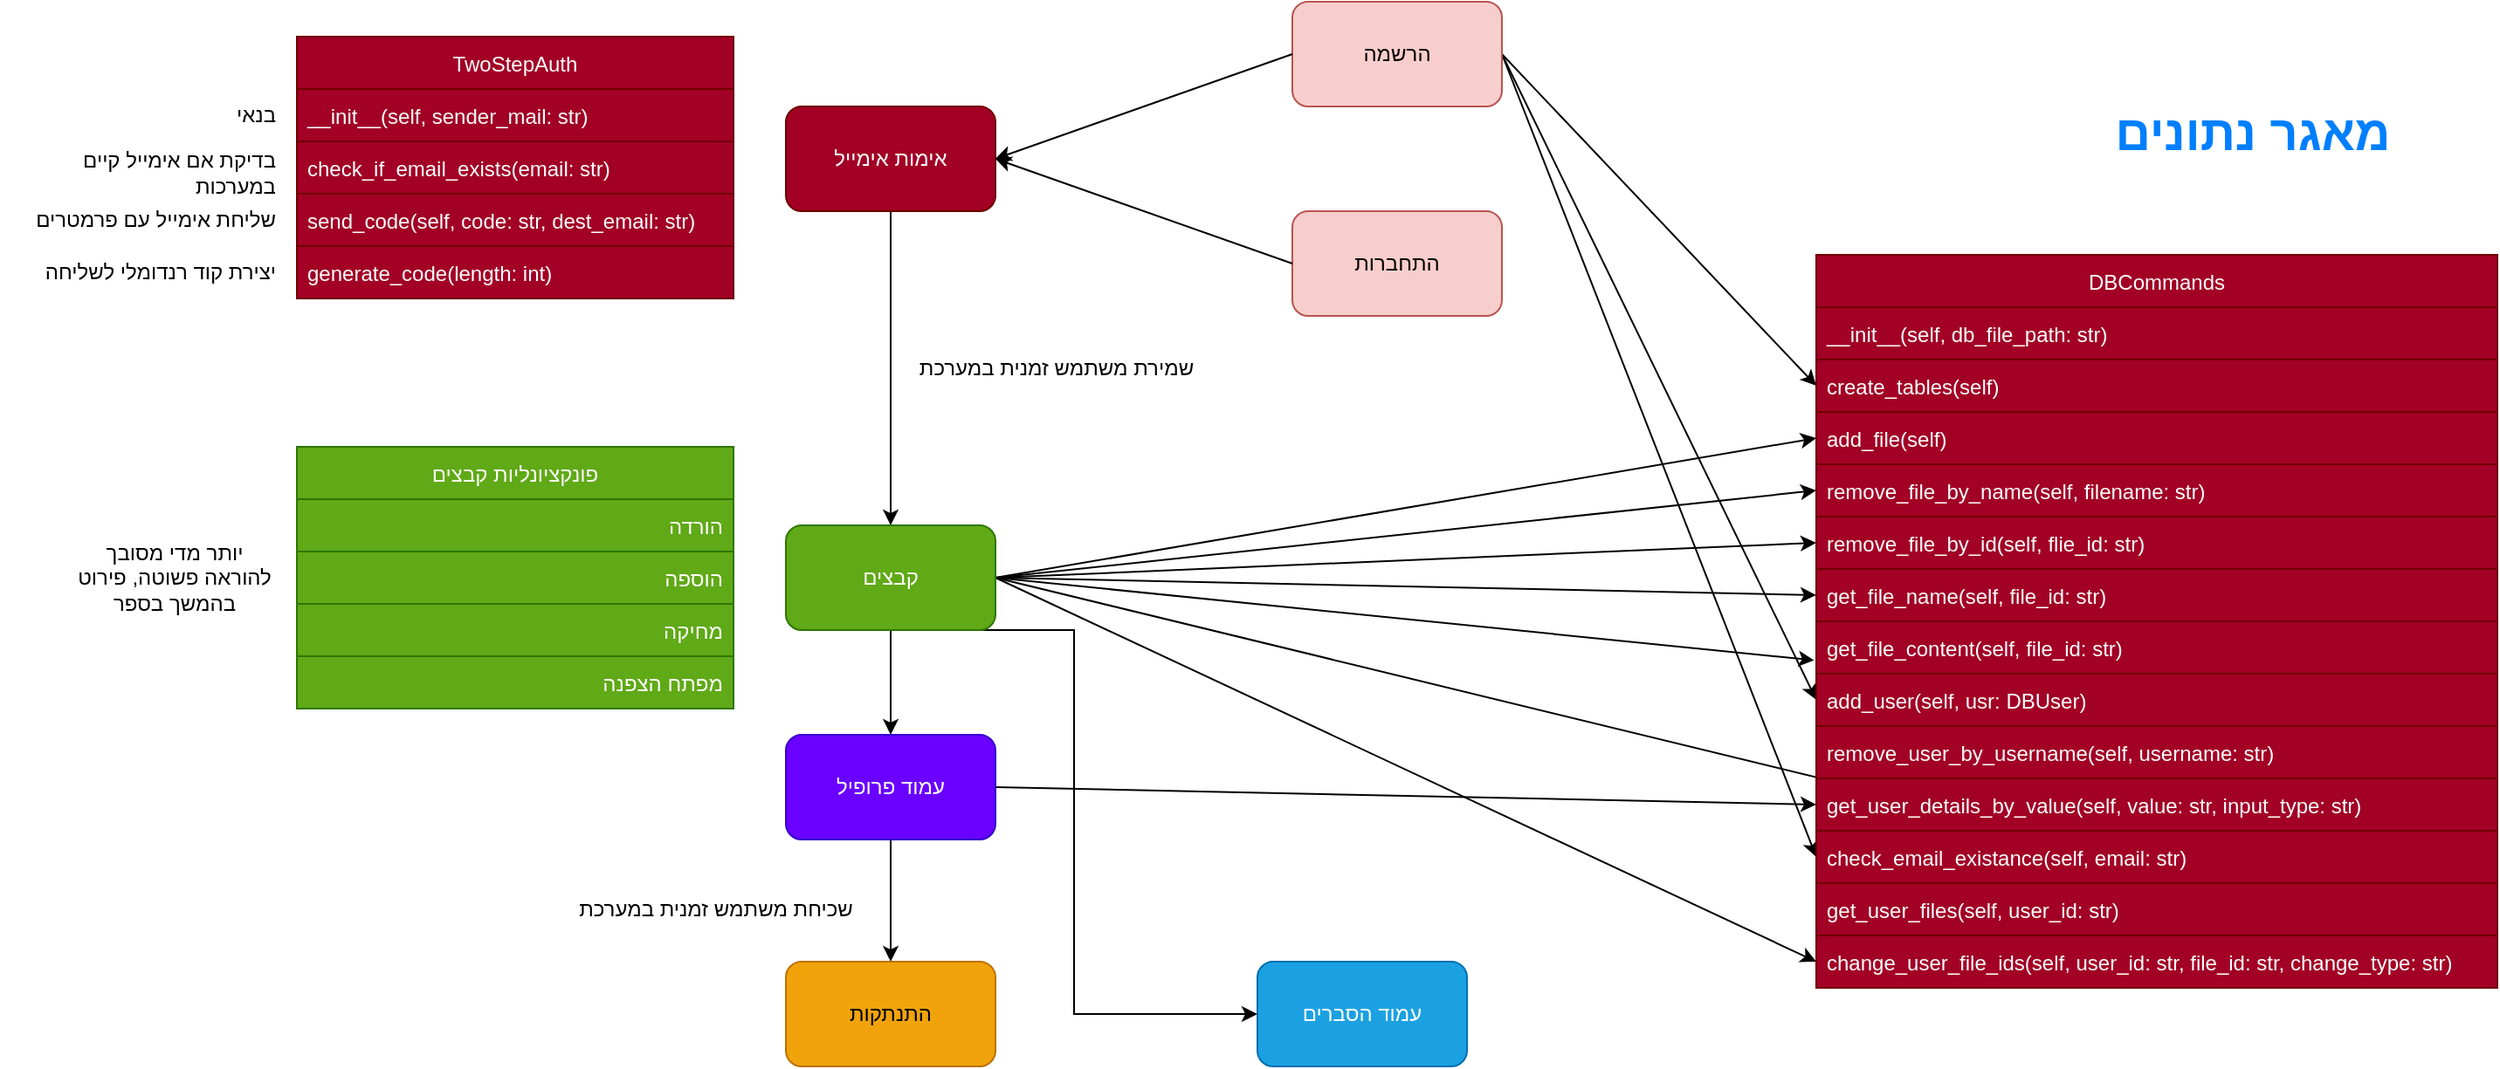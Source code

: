 <mxfile version="18.1.3" type="device"><diagram id="1eewwMqeq9zSKYNMcOBU" name="Page-1"><mxGraphModel dx="2912" dy="1225" grid="1" gridSize="10" guides="1" tooltips="1" connect="1" arrows="1" fold="1" page="1" pageScale="1" pageWidth="850" pageHeight="1100" math="0" shadow="0"><root><mxCell id="0"/><mxCell id="1" parent="0"/><mxCell id="uQpm8ZWJxEc-4Cyf8EX1-65" style="edgeStyle=none;rounded=0;orthogonalLoop=1;jettySize=auto;html=1;exitX=1;exitY=0.5;exitDx=0;exitDy=0;entryX=0;entryY=0.5;entryDx=0;entryDy=0;fontSize=28;fontColor=#007FFF;" edge="1" parent="1" source="uQpm8ZWJxEc-4Cyf8EX1-1" target="uQpm8ZWJxEc-4Cyf8EX1-46"><mxGeometry relative="1" as="geometry"/></mxCell><mxCell id="uQpm8ZWJxEc-4Cyf8EX1-66" style="edgeStyle=none;rounded=0;orthogonalLoop=1;jettySize=auto;html=1;exitX=1;exitY=0.5;exitDx=0;exitDy=0;entryX=0;entryY=0.5;entryDx=0;entryDy=0;fontSize=28;fontColor=#007FFF;" edge="1" parent="1" source="uQpm8ZWJxEc-4Cyf8EX1-1" target="uQpm8ZWJxEc-4Cyf8EX1-59"><mxGeometry relative="1" as="geometry"/></mxCell><mxCell id="uQpm8ZWJxEc-4Cyf8EX1-68" style="edgeStyle=none;rounded=0;orthogonalLoop=1;jettySize=auto;html=1;exitX=1;exitY=0.5;exitDx=0;exitDy=0;entryX=0;entryY=0.5;entryDx=0;entryDy=0;fontSize=28;fontColor=#007FFF;" edge="1" parent="1" source="uQpm8ZWJxEc-4Cyf8EX1-1" target="uQpm8ZWJxEc-4Cyf8EX1-60"><mxGeometry relative="1" as="geometry"/></mxCell><mxCell id="uQpm8ZWJxEc-4Cyf8EX1-1" value="הרשמה" style="rounded=1;whiteSpace=wrap;html=1;fillColor=#f8cecc;strokeColor=#b85450;" vertex="1" parent="1"><mxGeometry x="560" y="80" width="120" height="60" as="geometry"/></mxCell><mxCell id="uQpm8ZWJxEc-4Cyf8EX1-3" value="התחברות" style="rounded=1;whiteSpace=wrap;html=1;fillColor=#f8cecc;strokeColor=#b85450;" vertex="1" parent="1"><mxGeometry x="560" y="200" width="120" height="60" as="geometry"/></mxCell><mxCell id="uQpm8ZWJxEc-4Cyf8EX1-18" style="edgeStyle=orthogonalEdgeStyle;rounded=0;orthogonalLoop=1;jettySize=auto;html=1;exitX=0.5;exitY=1;exitDx=0;exitDy=0;" edge="1" parent="1" source="uQpm8ZWJxEc-4Cyf8EX1-5" target="uQpm8ZWJxEc-4Cyf8EX1-17"><mxGeometry relative="1" as="geometry"/></mxCell><mxCell id="uQpm8ZWJxEc-4Cyf8EX1-5" value="אימות אימייל" style="rounded=1;whiteSpace=wrap;html=1;fillColor=#a20025;strokeColor=#6F0000;fontColor=#ffffff;" vertex="1" parent="1"><mxGeometry x="270" y="140" width="120" height="60" as="geometry"/></mxCell><mxCell id="uQpm8ZWJxEc-4Cyf8EX1-7" value="" style="endArrow=classic;html=1;rounded=0;exitX=0;exitY=0.5;exitDx=0;exitDy=0;entryX=1;entryY=0.5;entryDx=0;entryDy=0;" edge="1" parent="1" source="uQpm8ZWJxEc-4Cyf8EX1-1" target="uQpm8ZWJxEc-4Cyf8EX1-5"><mxGeometry width="50" height="50" relative="1" as="geometry"><mxPoint x="470" y="200" as="sourcePoint"/><mxPoint x="520" y="150" as="targetPoint"/></mxGeometry></mxCell><mxCell id="uQpm8ZWJxEc-4Cyf8EX1-8" value="" style="endArrow=classic;html=1;rounded=0;exitX=0;exitY=0.5;exitDx=0;exitDy=0;entryX=1;entryY=0.5;entryDx=0;entryDy=0;" edge="1" parent="1" source="uQpm8ZWJxEc-4Cyf8EX1-3" target="uQpm8ZWJxEc-4Cyf8EX1-5"><mxGeometry width="50" height="50" relative="1" as="geometry"><mxPoint x="520" y="220" as="sourcePoint"/><mxPoint x="380" y="280" as="targetPoint"/></mxGeometry></mxCell><mxCell id="uQpm8ZWJxEc-4Cyf8EX1-10" value="TwoStepAuth" style="swimlane;fontStyle=0;childLayout=stackLayout;horizontal=1;startSize=30;horizontalStack=0;resizeParent=1;resizeParentMax=0;resizeLast=0;collapsible=1;marginBottom=0;fillColor=#a20025;fontColor=#ffffff;strokeColor=#6F0000;" vertex="1" parent="1"><mxGeometry x="-10" y="100" width="250" height="150" as="geometry"/></mxCell><mxCell id="uQpm8ZWJxEc-4Cyf8EX1-11" value="__init__(self, sender_mail: str)" style="text;strokeColor=#6F0000;fillColor=#a20025;align=left;verticalAlign=middle;spacingLeft=4;spacingRight=4;overflow=hidden;points=[[0,0.5],[1,0.5]];portConstraint=eastwest;rotatable=0;fontColor=#ffffff;" vertex="1" parent="uQpm8ZWJxEc-4Cyf8EX1-10"><mxGeometry y="30" width="250" height="30" as="geometry"/></mxCell><mxCell id="uQpm8ZWJxEc-4Cyf8EX1-12" value="check_if_email_exists(email: str)" style="text;strokeColor=#6F0000;fillColor=#a20025;align=left;verticalAlign=middle;spacingLeft=4;spacingRight=4;overflow=hidden;points=[[0,0.5],[1,0.5]];portConstraint=eastwest;rotatable=0;fontColor=#ffffff;" vertex="1" parent="uQpm8ZWJxEc-4Cyf8EX1-10"><mxGeometry y="60" width="250" height="30" as="geometry"/></mxCell><mxCell id="uQpm8ZWJxEc-4Cyf8EX1-13" value="send_code(self, code: str, dest_email: str)" style="text;strokeColor=#6F0000;fillColor=#a20025;align=left;verticalAlign=middle;spacingLeft=4;spacingRight=4;overflow=hidden;points=[[0,0.5],[1,0.5]];portConstraint=eastwest;rotatable=0;fontColor=#ffffff;" vertex="1" parent="uQpm8ZWJxEc-4Cyf8EX1-10"><mxGeometry y="90" width="250" height="30" as="geometry"/></mxCell><mxCell id="uQpm8ZWJxEc-4Cyf8EX1-16" value="generate_code(length: int)" style="text;strokeColor=#6F0000;fillColor=#a20025;align=left;verticalAlign=middle;spacingLeft=4;spacingRight=4;overflow=hidden;points=[[0,0.5],[1,0.5]];portConstraint=eastwest;rotatable=0;fontColor=#ffffff;" vertex="1" parent="uQpm8ZWJxEc-4Cyf8EX1-10"><mxGeometry y="120" width="250" height="30" as="geometry"/></mxCell><mxCell id="uQpm8ZWJxEc-4Cyf8EX1-34" style="edgeStyle=orthogonalEdgeStyle;rounded=0;orthogonalLoop=1;jettySize=auto;html=1;exitX=0.5;exitY=1;exitDx=0;exitDy=0;entryX=0.5;entryY=0;entryDx=0;entryDy=0;" edge="1" parent="1" source="uQpm8ZWJxEc-4Cyf8EX1-17" target="uQpm8ZWJxEc-4Cyf8EX1-33"><mxGeometry relative="1" as="geometry"/></mxCell><mxCell id="uQpm8ZWJxEc-4Cyf8EX1-36" style="rounded=0;orthogonalLoop=1;jettySize=auto;html=1;exitX=0.5;exitY=1;exitDx=0;exitDy=0;entryX=0;entryY=0.5;entryDx=0;entryDy=0;edgeStyle=elbowEdgeStyle;" edge="1" parent="1" source="uQpm8ZWJxEc-4Cyf8EX1-17" target="uQpm8ZWJxEc-4Cyf8EX1-32"><mxGeometry relative="1" as="geometry"/></mxCell><mxCell id="uQpm8ZWJxEc-4Cyf8EX1-75" style="rounded=0;orthogonalLoop=1;jettySize=auto;html=1;exitX=1;exitY=0.5;exitDx=0;exitDy=0;entryX=0;entryY=0.5;entryDx=0;entryDy=0;" edge="1" parent="1" source="uQpm8ZWJxEc-4Cyf8EX1-17" target="uQpm8ZWJxEc-4Cyf8EX1-47"><mxGeometry relative="1" as="geometry"/></mxCell><mxCell id="uQpm8ZWJxEc-4Cyf8EX1-76" style="rounded=0;orthogonalLoop=1;jettySize=auto;html=1;exitX=1;exitY=0.5;exitDx=0;exitDy=0;entryX=0;entryY=0.5;entryDx=0;entryDy=0;" edge="1" parent="1" source="uQpm8ZWJxEc-4Cyf8EX1-17" target="uQpm8ZWJxEc-4Cyf8EX1-48"><mxGeometry relative="1" as="geometry"/></mxCell><mxCell id="uQpm8ZWJxEc-4Cyf8EX1-77" style="rounded=0;orthogonalLoop=1;jettySize=auto;html=1;exitX=1;exitY=0.5;exitDx=0;exitDy=0;entryX=0;entryY=0.5;entryDx=0;entryDy=0;" edge="1" parent="1" source="uQpm8ZWJxEc-4Cyf8EX1-17" target="uQpm8ZWJxEc-4Cyf8EX1-53"><mxGeometry relative="1" as="geometry"/></mxCell><mxCell id="uQpm8ZWJxEc-4Cyf8EX1-78" style="rounded=0;orthogonalLoop=1;jettySize=auto;html=1;exitX=1;exitY=0.5;exitDx=0;exitDy=0;entryX=0;entryY=0.5;entryDx=0;entryDy=0;" edge="1" parent="1" source="uQpm8ZWJxEc-4Cyf8EX1-17" target="uQpm8ZWJxEc-4Cyf8EX1-55"><mxGeometry relative="1" as="geometry"/></mxCell><mxCell id="uQpm8ZWJxEc-4Cyf8EX1-79" style="rounded=0;orthogonalLoop=1;jettySize=auto;html=1;exitX=1;exitY=0.5;exitDx=0;exitDy=0;entryX=-0.003;entryY=0.744;entryDx=0;entryDy=0;entryPerimeter=0;" edge="1" parent="1" source="uQpm8ZWJxEc-4Cyf8EX1-17" target="uQpm8ZWJxEc-4Cyf8EX1-58"><mxGeometry relative="1" as="geometry"/></mxCell><mxCell id="uQpm8ZWJxEc-4Cyf8EX1-81" style="edgeStyle=none;rounded=0;orthogonalLoop=1;jettySize=auto;html=1;exitX=1;exitY=0.5;exitDx=0;exitDy=0;" edge="1" parent="1" source="uQpm8ZWJxEc-4Cyf8EX1-17"><mxGeometry relative="1" as="geometry"><mxPoint x="1130.0" y="590" as="targetPoint"/></mxGeometry></mxCell><mxCell id="uQpm8ZWJxEc-4Cyf8EX1-82" style="edgeStyle=none;rounded=0;orthogonalLoop=1;jettySize=auto;html=1;exitX=1;exitY=0.5;exitDx=0;exitDy=0;entryX=0;entryY=0.5;entryDx=0;entryDy=0;" edge="1" parent="1" source="uQpm8ZWJxEc-4Cyf8EX1-17" target="uQpm8ZWJxEc-4Cyf8EX1-63"><mxGeometry relative="1" as="geometry"/></mxCell><mxCell id="uQpm8ZWJxEc-4Cyf8EX1-17" value="קבצים" style="rounded=1;whiteSpace=wrap;html=1;fillColor=#60a917;strokeColor=#2D7600;fontColor=#ffffff;" vertex="1" parent="1"><mxGeometry x="270" y="380" width="120" height="60" as="geometry"/></mxCell><mxCell id="uQpm8ZWJxEc-4Cyf8EX1-25" value="פונקציונליות קבצים" style="swimlane;fontStyle=0;childLayout=stackLayout;horizontal=1;startSize=30;horizontalStack=0;resizeParent=1;resizeParentMax=0;resizeLast=0;collapsible=1;marginBottom=0;fillColor=#60a917;fontColor=#ffffff;strokeColor=#2D7600;" vertex="1" parent="1"><mxGeometry x="-10" y="335" width="250" height="150" as="geometry"/></mxCell><mxCell id="uQpm8ZWJxEc-4Cyf8EX1-26" value="הורדה" style="text;strokeColor=#2D7600;fillColor=#60a917;align=right;verticalAlign=middle;spacingLeft=4;spacingRight=4;overflow=hidden;points=[[0,0.5],[1,0.5]];portConstraint=eastwest;rotatable=0;fontColor=#ffffff;" vertex="1" parent="uQpm8ZWJxEc-4Cyf8EX1-25"><mxGeometry y="30" width="250" height="30" as="geometry"/></mxCell><mxCell id="uQpm8ZWJxEc-4Cyf8EX1-27" value="הוספה" style="text;strokeColor=#2D7600;fillColor=#60a917;align=right;verticalAlign=middle;spacingLeft=4;spacingRight=4;overflow=hidden;points=[[0,0.5],[1,0.5]];portConstraint=eastwest;rotatable=0;fontColor=#ffffff;" vertex="1" parent="uQpm8ZWJxEc-4Cyf8EX1-25"><mxGeometry y="60" width="250" height="30" as="geometry"/></mxCell><mxCell id="uQpm8ZWJxEc-4Cyf8EX1-28" value="מחיקה" style="text;strokeColor=#2D7600;fillColor=#60a917;align=right;verticalAlign=middle;spacingLeft=4;spacingRight=4;overflow=hidden;points=[[0,0.5],[1,0.5]];portConstraint=eastwest;rotatable=0;fontColor=#ffffff;" vertex="1" parent="uQpm8ZWJxEc-4Cyf8EX1-25"><mxGeometry y="90" width="250" height="30" as="geometry"/></mxCell><mxCell id="uQpm8ZWJxEc-4Cyf8EX1-29" value="מפתח הצפנה" style="text;strokeColor=#2D7600;fillColor=#60a917;align=right;verticalAlign=middle;spacingLeft=4;spacingRight=4;overflow=hidden;points=[[0,0.5],[1,0.5]];portConstraint=eastwest;rotatable=0;fontColor=#ffffff;" vertex="1" parent="uQpm8ZWJxEc-4Cyf8EX1-25"><mxGeometry y="120" width="250" height="30" as="geometry"/></mxCell><mxCell id="uQpm8ZWJxEc-4Cyf8EX1-31" value="שמירת משתמש זמנית במערכת" style="text;html=1;strokeColor=none;fillColor=none;align=center;verticalAlign=middle;whiteSpace=wrap;rounded=0;" vertex="1" parent="1"><mxGeometry x="345" y="260" width="160" height="60" as="geometry"/></mxCell><mxCell id="uQpm8ZWJxEc-4Cyf8EX1-32" value="עמוד הסברים" style="rounded=1;whiteSpace=wrap;html=1;fillColor=#1ba1e2;strokeColor=#006EAF;fontColor=#ffffff;" vertex="1" parent="1"><mxGeometry x="540" y="630" width="120" height="60" as="geometry"/></mxCell><mxCell id="uQpm8ZWJxEc-4Cyf8EX1-38" style="edgeStyle=none;rounded=0;orthogonalLoop=1;jettySize=auto;html=1;exitX=0.5;exitY=1;exitDx=0;exitDy=0;entryX=0.5;entryY=0;entryDx=0;entryDy=0;" edge="1" parent="1" source="uQpm8ZWJxEc-4Cyf8EX1-33" target="uQpm8ZWJxEc-4Cyf8EX1-37"><mxGeometry relative="1" as="geometry"/></mxCell><mxCell id="uQpm8ZWJxEc-4Cyf8EX1-80" style="rounded=0;orthogonalLoop=1;jettySize=auto;html=1;exitX=1;exitY=0.5;exitDx=0;exitDy=0;entryX=0;entryY=0.5;entryDx=0;entryDy=0;" edge="1" parent="1" source="uQpm8ZWJxEc-4Cyf8EX1-33" target="uQpm8ZWJxEc-4Cyf8EX1-56"><mxGeometry relative="1" as="geometry"/></mxCell><mxCell id="uQpm8ZWJxEc-4Cyf8EX1-33" value="עמוד פרופיל" style="rounded=1;whiteSpace=wrap;html=1;fillColor=#6a00ff;strokeColor=#3700CC;fontColor=#ffffff;" vertex="1" parent="1"><mxGeometry x="270" y="500" width="120" height="60" as="geometry"/></mxCell><mxCell id="uQpm8ZWJxEc-4Cyf8EX1-37" value="התנתקות" style="rounded=1;whiteSpace=wrap;html=1;fillColor=#f0a30a;strokeColor=#BD7000;fontColor=#000000;" vertex="1" parent="1"><mxGeometry x="270" y="630" width="120" height="60" as="geometry"/></mxCell><mxCell id="uQpm8ZWJxEc-4Cyf8EX1-39" value="שכיחת משתמש זמנית במערכת" style="text;html=1;strokeColor=none;fillColor=none;align=center;verticalAlign=middle;whiteSpace=wrap;rounded=0;" vertex="1" parent="1"><mxGeometry x="150" y="570" width="160" height="60" as="geometry"/></mxCell><mxCell id="uQpm8ZWJxEc-4Cyf8EX1-42" value="" style="shape=image;verticalLabelPosition=bottom;labelBackgroundColor=default;verticalAlign=top;aspect=fixed;imageAspect=0;image=https://upload.wikimedia.org/wikipedia/commons/thumb/9/97/Sqlite-square-icon.svg/1200px-Sqlite-square-icon.svg.png;" vertex="1" parent="1"><mxGeometry x="920" y="100" width="110" height="110" as="geometry"/></mxCell><mxCell id="uQpm8ZWJxEc-4Cyf8EX1-43" value="&lt;b&gt;&lt;font style=&quot;font-size: 28px;&quot;&gt;מאגר נתונים&lt;/font&gt;&lt;/b&gt;" style="text;html=1;strokeColor=none;fillColor=none;align=center;verticalAlign=middle;whiteSpace=wrap;rounded=0;fontColor=#007FFF;" vertex="1" parent="1"><mxGeometry x="1030" y="125" width="160" height="60" as="geometry"/></mxCell><mxCell id="uQpm8ZWJxEc-4Cyf8EX1-44" value="DBCommands" style="swimlane;fontStyle=0;childLayout=stackLayout;horizontal=1;startSize=30;horizontalStack=0;resizeParent=1;resizeParentMax=0;resizeLast=0;collapsible=1;marginBottom=0;fillColor=#a20025;fontColor=#ffffff;strokeColor=#6F0000;" vertex="1" parent="1"><mxGeometry x="860" y="225" width="390" height="420" as="geometry"/></mxCell><mxCell id="uQpm8ZWJxEc-4Cyf8EX1-45" value="__init__(self, db_file_path: str)" style="text;strokeColor=#6F0000;fillColor=#a20025;align=left;verticalAlign=middle;spacingLeft=4;spacingRight=4;overflow=hidden;points=[[0,0.5],[1,0.5]];portConstraint=eastwest;rotatable=0;fontColor=#ffffff;" vertex="1" parent="uQpm8ZWJxEc-4Cyf8EX1-44"><mxGeometry y="30" width="390" height="30" as="geometry"/></mxCell><mxCell id="uQpm8ZWJxEc-4Cyf8EX1-46" value="create_tables(self)" style="text;strokeColor=#6F0000;fillColor=#a20025;align=left;verticalAlign=middle;spacingLeft=4;spacingRight=4;overflow=hidden;points=[[0,0.5],[1,0.5]];portConstraint=eastwest;rotatable=0;fontColor=#ffffff;" vertex="1" parent="uQpm8ZWJxEc-4Cyf8EX1-44"><mxGeometry y="60" width="390" height="30" as="geometry"/></mxCell><mxCell id="uQpm8ZWJxEc-4Cyf8EX1-47" value="add_file(self)" style="text;strokeColor=#6F0000;fillColor=#a20025;align=left;verticalAlign=middle;spacingLeft=4;spacingRight=4;overflow=hidden;points=[[0,0.5],[1,0.5]];portConstraint=eastwest;rotatable=0;fontColor=#ffffff;" vertex="1" parent="uQpm8ZWJxEc-4Cyf8EX1-44"><mxGeometry y="90" width="390" height="30" as="geometry"/></mxCell><mxCell id="uQpm8ZWJxEc-4Cyf8EX1-48" value="remove_file_by_name(self, filename: str)" style="text;strokeColor=#6F0000;fillColor=#a20025;align=left;verticalAlign=middle;spacingLeft=4;spacingRight=4;overflow=hidden;points=[[0,0.5],[1,0.5]];portConstraint=eastwest;rotatable=0;fontColor=#ffffff;" vertex="1" parent="uQpm8ZWJxEc-4Cyf8EX1-44"><mxGeometry y="120" width="390" height="30" as="geometry"/></mxCell><mxCell id="uQpm8ZWJxEc-4Cyf8EX1-53" value="remove_file_by_id(self, flie_id: str)" style="text;strokeColor=#6F0000;fillColor=#a20025;align=left;verticalAlign=middle;spacingLeft=4;spacingRight=4;overflow=hidden;points=[[0,0.5],[1,0.5]];portConstraint=eastwest;rotatable=0;fontColor=#ffffff;" vertex="1" parent="uQpm8ZWJxEc-4Cyf8EX1-44"><mxGeometry y="150" width="390" height="30" as="geometry"/></mxCell><mxCell id="uQpm8ZWJxEc-4Cyf8EX1-55" value="get_file_name(self, file_id: str)" style="text;strokeColor=#6F0000;fillColor=#a20025;align=left;verticalAlign=middle;spacingLeft=4;spacingRight=4;overflow=hidden;points=[[0,0.5],[1,0.5]];portConstraint=eastwest;rotatable=0;fontColor=#ffffff;" vertex="1" parent="uQpm8ZWJxEc-4Cyf8EX1-44"><mxGeometry y="180" width="390" height="30" as="geometry"/></mxCell><mxCell id="uQpm8ZWJxEc-4Cyf8EX1-58" value="get_file_content(self, file_id: str)" style="text;strokeColor=#6F0000;fillColor=#a20025;align=left;verticalAlign=middle;spacingLeft=4;spacingRight=4;overflow=hidden;points=[[0,0.5],[1,0.5]];portConstraint=eastwest;rotatable=0;fontColor=#ffffff;" vertex="1" parent="uQpm8ZWJxEc-4Cyf8EX1-44"><mxGeometry y="210" width="390" height="30" as="geometry"/></mxCell><mxCell id="uQpm8ZWJxEc-4Cyf8EX1-59" value="add_user(self, usr: DBUser)" style="text;strokeColor=#6F0000;fillColor=#a20025;align=left;verticalAlign=middle;spacingLeft=4;spacingRight=4;overflow=hidden;points=[[0,0.5],[1,0.5]];portConstraint=eastwest;rotatable=0;fontColor=#ffffff;" vertex="1" parent="uQpm8ZWJxEc-4Cyf8EX1-44"><mxGeometry y="240" width="390" height="30" as="geometry"/></mxCell><mxCell id="uQpm8ZWJxEc-4Cyf8EX1-57" value="remove_user_by_username(self, username: str)" style="text;strokeColor=#6F0000;fillColor=#a20025;align=left;verticalAlign=middle;spacingLeft=4;spacingRight=4;overflow=hidden;points=[[0,0.5],[1,0.5]];portConstraint=eastwest;rotatable=0;fontColor=#ffffff;" vertex="1" parent="uQpm8ZWJxEc-4Cyf8EX1-44"><mxGeometry y="270" width="390" height="30" as="geometry"/></mxCell><mxCell id="uQpm8ZWJxEc-4Cyf8EX1-56" value="get_user_details_by_value(self, value: str, input_type: str)" style="text;strokeColor=#6F0000;fillColor=#a20025;align=left;verticalAlign=middle;spacingLeft=4;spacingRight=4;overflow=hidden;points=[[0,0.5],[1,0.5]];portConstraint=eastwest;rotatable=0;fontColor=#ffffff;" vertex="1" parent="uQpm8ZWJxEc-4Cyf8EX1-44"><mxGeometry y="300" width="390" height="30" as="geometry"/></mxCell><mxCell id="uQpm8ZWJxEc-4Cyf8EX1-60" value="check_email_existance(self, email: str)" style="text;strokeColor=#6F0000;fillColor=#a20025;align=left;verticalAlign=middle;spacingLeft=4;spacingRight=4;overflow=hidden;points=[[0,0.5],[1,0.5]];portConstraint=eastwest;rotatable=0;fontColor=#ffffff;" vertex="1" parent="uQpm8ZWJxEc-4Cyf8EX1-44"><mxGeometry y="330" width="390" height="30" as="geometry"/></mxCell><mxCell id="uQpm8ZWJxEc-4Cyf8EX1-61" value="get_user_files(self, user_id: str)" style="text;strokeColor=#6F0000;fillColor=#a20025;align=left;verticalAlign=middle;spacingLeft=4;spacingRight=4;overflow=hidden;points=[[0,0.5],[1,0.5]];portConstraint=eastwest;rotatable=0;fontColor=#ffffff;" vertex="1" parent="uQpm8ZWJxEc-4Cyf8EX1-44"><mxGeometry y="360" width="390" height="30" as="geometry"/></mxCell><mxCell id="uQpm8ZWJxEc-4Cyf8EX1-63" value="change_user_file_ids(self, user_id: str, file_id: str, change_type: str)" style="text;strokeColor=#6F0000;fillColor=#a20025;align=left;verticalAlign=middle;spacingLeft=4;spacingRight=4;overflow=hidden;points=[[0,0.5],[1,0.5]];portConstraint=eastwest;rotatable=0;fontColor=#ffffff;" vertex="1" parent="uQpm8ZWJxEc-4Cyf8EX1-44"><mxGeometry y="390" width="390" height="30" as="geometry"/></mxCell><mxCell id="uQpm8ZWJxEc-4Cyf8EX1-69" value="בדיקת אם אימייל קיים במערכות" style="text;html=1;strokeColor=none;fillColor=none;align=right;verticalAlign=middle;whiteSpace=wrap;rounded=0;" vertex="1" parent="1"><mxGeometry x="-180" y="160" width="160" height="35" as="geometry"/></mxCell><mxCell id="uQpm8ZWJxEc-4Cyf8EX1-70" value="שליחת אימייל עם פרמטרים" style="text;html=1;strokeColor=none;fillColor=none;align=right;verticalAlign=middle;whiteSpace=wrap;rounded=0;" vertex="1" parent="1"><mxGeometry x="-180" y="190" width="160" height="30" as="geometry"/></mxCell><mxCell id="uQpm8ZWJxEc-4Cyf8EX1-71" value="יצירת קוד רנדומלי לשליחה" style="text;html=1;strokeColor=none;fillColor=none;align=right;verticalAlign=middle;whiteSpace=wrap;rounded=0;" vertex="1" parent="1"><mxGeometry x="-180" y="220" width="160" height="30" as="geometry"/></mxCell><mxCell id="uQpm8ZWJxEc-4Cyf8EX1-72" value="בנאי" style="text;html=1;strokeColor=none;fillColor=none;align=right;verticalAlign=middle;whiteSpace=wrap;rounded=0;" vertex="1" parent="1"><mxGeometry x="-180" y="130" width="160" height="30" as="geometry"/></mxCell><mxCell id="uQpm8ZWJxEc-4Cyf8EX1-73" value="יותר מדי מסובך להוראה פשוטה, פירוט בהמשך בספר" style="text;html=1;strokeColor=none;fillColor=none;align=center;verticalAlign=middle;whiteSpace=wrap;rounded=0;" vertex="1" parent="1"><mxGeometry x="-140" y="380" width="120" height="60" as="geometry"/></mxCell></root></mxGraphModel></diagram></mxfile>